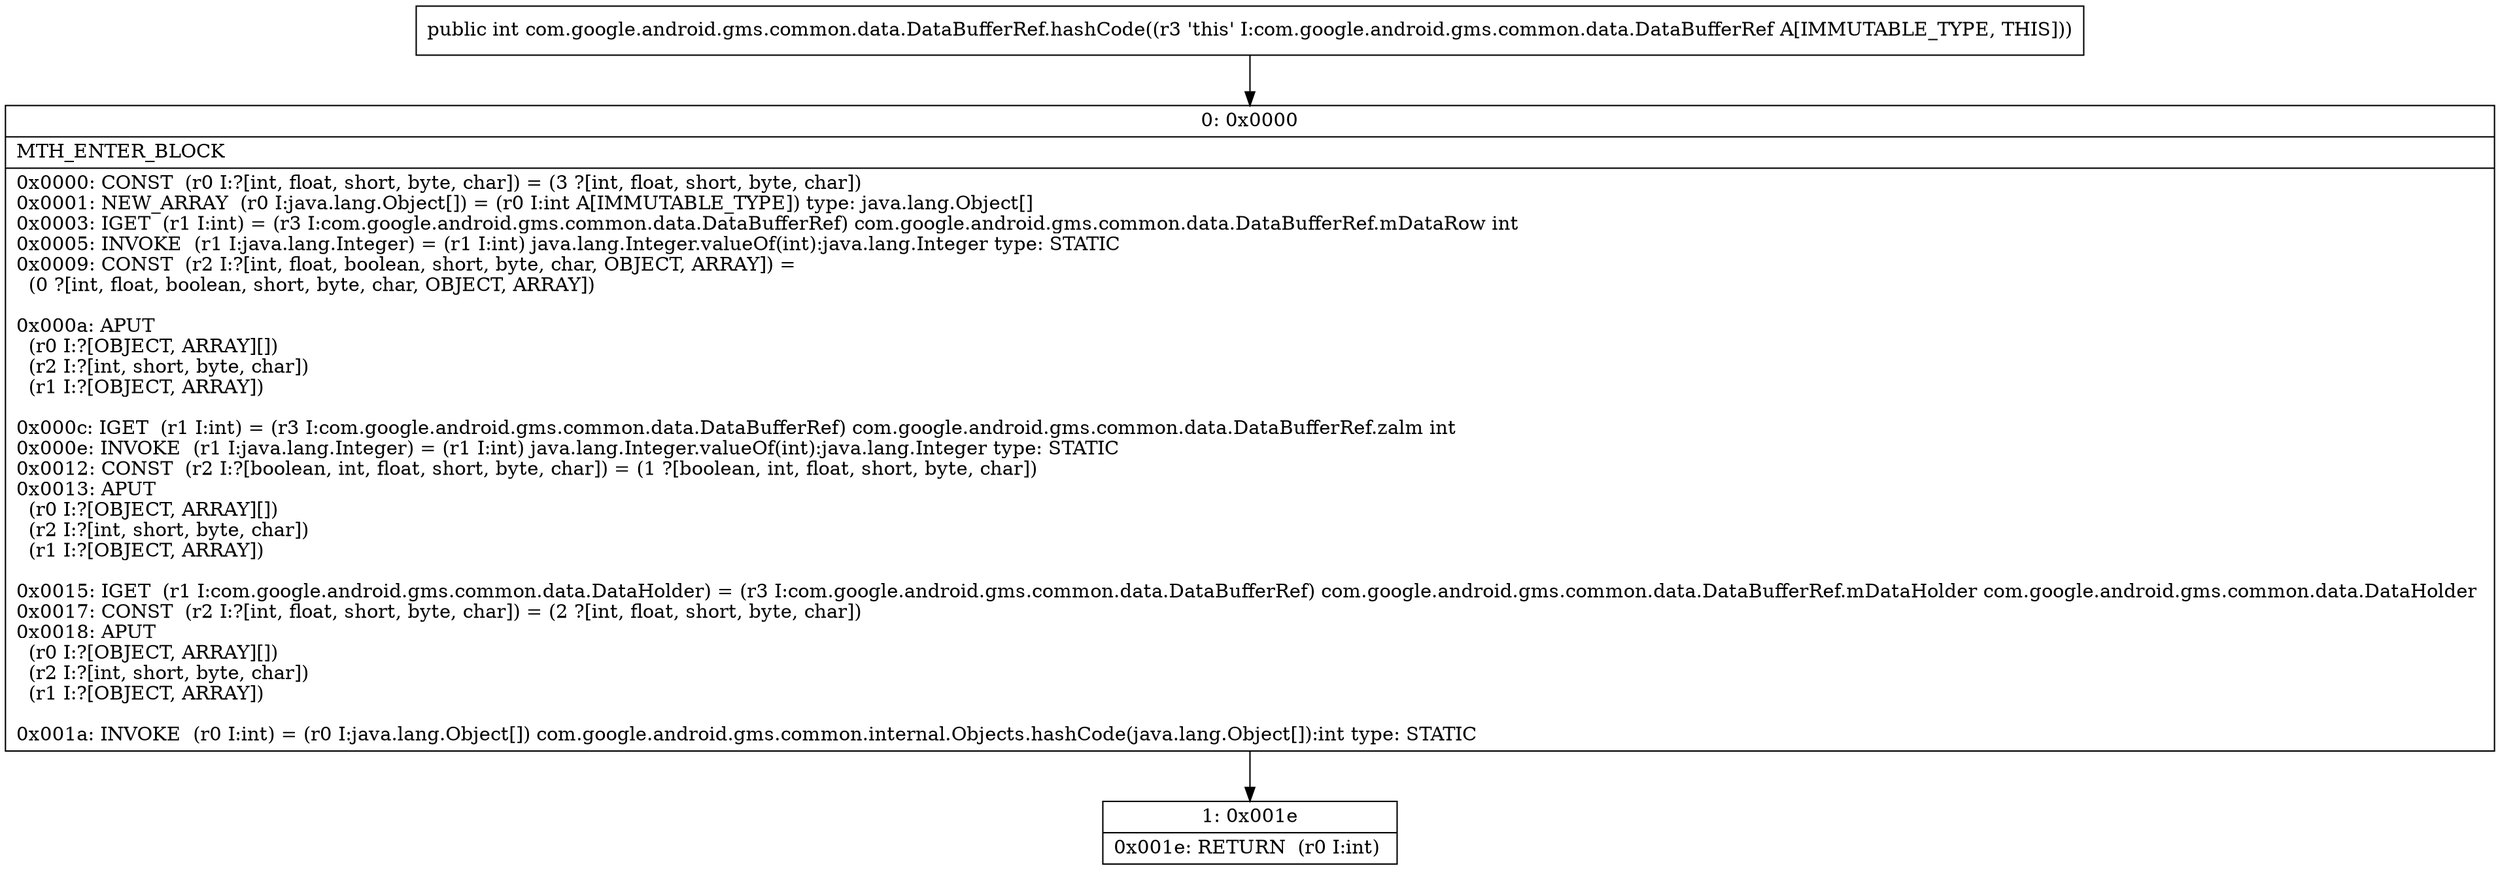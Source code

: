 digraph "CFG forcom.google.android.gms.common.data.DataBufferRef.hashCode()I" {
Node_0 [shape=record,label="{0\:\ 0x0000|MTH_ENTER_BLOCK\l|0x0000: CONST  (r0 I:?[int, float, short, byte, char]) = (3 ?[int, float, short, byte, char]) \l0x0001: NEW_ARRAY  (r0 I:java.lang.Object[]) = (r0 I:int A[IMMUTABLE_TYPE]) type: java.lang.Object[] \l0x0003: IGET  (r1 I:int) = (r3 I:com.google.android.gms.common.data.DataBufferRef) com.google.android.gms.common.data.DataBufferRef.mDataRow int \l0x0005: INVOKE  (r1 I:java.lang.Integer) = (r1 I:int) java.lang.Integer.valueOf(int):java.lang.Integer type: STATIC \l0x0009: CONST  (r2 I:?[int, float, boolean, short, byte, char, OBJECT, ARRAY]) = \l  (0 ?[int, float, boolean, short, byte, char, OBJECT, ARRAY])\l \l0x000a: APUT  \l  (r0 I:?[OBJECT, ARRAY][])\l  (r2 I:?[int, short, byte, char])\l  (r1 I:?[OBJECT, ARRAY])\l \l0x000c: IGET  (r1 I:int) = (r3 I:com.google.android.gms.common.data.DataBufferRef) com.google.android.gms.common.data.DataBufferRef.zalm int \l0x000e: INVOKE  (r1 I:java.lang.Integer) = (r1 I:int) java.lang.Integer.valueOf(int):java.lang.Integer type: STATIC \l0x0012: CONST  (r2 I:?[boolean, int, float, short, byte, char]) = (1 ?[boolean, int, float, short, byte, char]) \l0x0013: APUT  \l  (r0 I:?[OBJECT, ARRAY][])\l  (r2 I:?[int, short, byte, char])\l  (r1 I:?[OBJECT, ARRAY])\l \l0x0015: IGET  (r1 I:com.google.android.gms.common.data.DataHolder) = (r3 I:com.google.android.gms.common.data.DataBufferRef) com.google.android.gms.common.data.DataBufferRef.mDataHolder com.google.android.gms.common.data.DataHolder \l0x0017: CONST  (r2 I:?[int, float, short, byte, char]) = (2 ?[int, float, short, byte, char]) \l0x0018: APUT  \l  (r0 I:?[OBJECT, ARRAY][])\l  (r2 I:?[int, short, byte, char])\l  (r1 I:?[OBJECT, ARRAY])\l \l0x001a: INVOKE  (r0 I:int) = (r0 I:java.lang.Object[]) com.google.android.gms.common.internal.Objects.hashCode(java.lang.Object[]):int type: STATIC \l}"];
Node_1 [shape=record,label="{1\:\ 0x001e|0x001e: RETURN  (r0 I:int) \l}"];
MethodNode[shape=record,label="{public int com.google.android.gms.common.data.DataBufferRef.hashCode((r3 'this' I:com.google.android.gms.common.data.DataBufferRef A[IMMUTABLE_TYPE, THIS])) }"];
MethodNode -> Node_0;
Node_0 -> Node_1;
}


